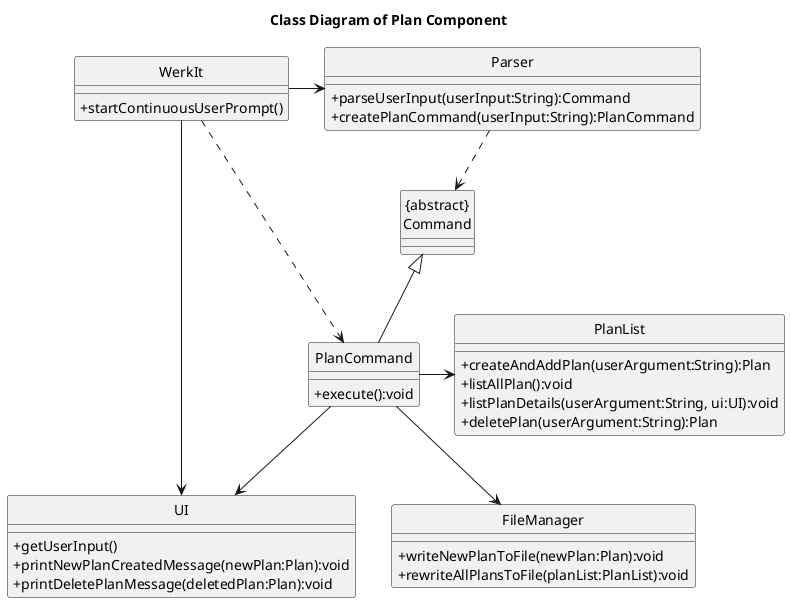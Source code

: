 @startuml
'https://plantuml.com/class-diagram'
hide circle

skinparam classAttributeIconSize 0
title Class Diagram of Plan Component

WerkIt -> Parser
WerkIt -> UI
WerkIt .r.> PlanCommand
Parser .d.> "{abstract}\nCommand"
"{abstract}\nCommand" <|-- PlanCommand
PlanCommand --> UI
PlanCommand -d-> FileManager
PlanCommand -r-> PlanList


class WerkIt {
+ startContinuousUserPrompt()
}

class PlanList {
+ createAndAddPlan(userArgument:String):Plan
+ listAllPlan():void
+ listPlanDetails(userArgument:String, ui:UI):void
+ deletePlan(userArgument:String):Plan
}

class FileManager {
+ writeNewPlanToFile(newPlan:Plan):void
+ rewriteAllPlansToFile(planList:PlanList):void
}

class "{abstract}\nCommand" {
}

class PlanCommand {
+ execute():void
}

class UI {
+ getUserInput()
+ printNewPlanCreatedMessage(newPlan:Plan):void
+ printDeletePlanMessage(deletedPlan:Plan):void
}

class Parser {
+ parseUserInput(userInput:String):Command
+ createPlanCommand(userInput:String):PlanCommand
}


@enduml